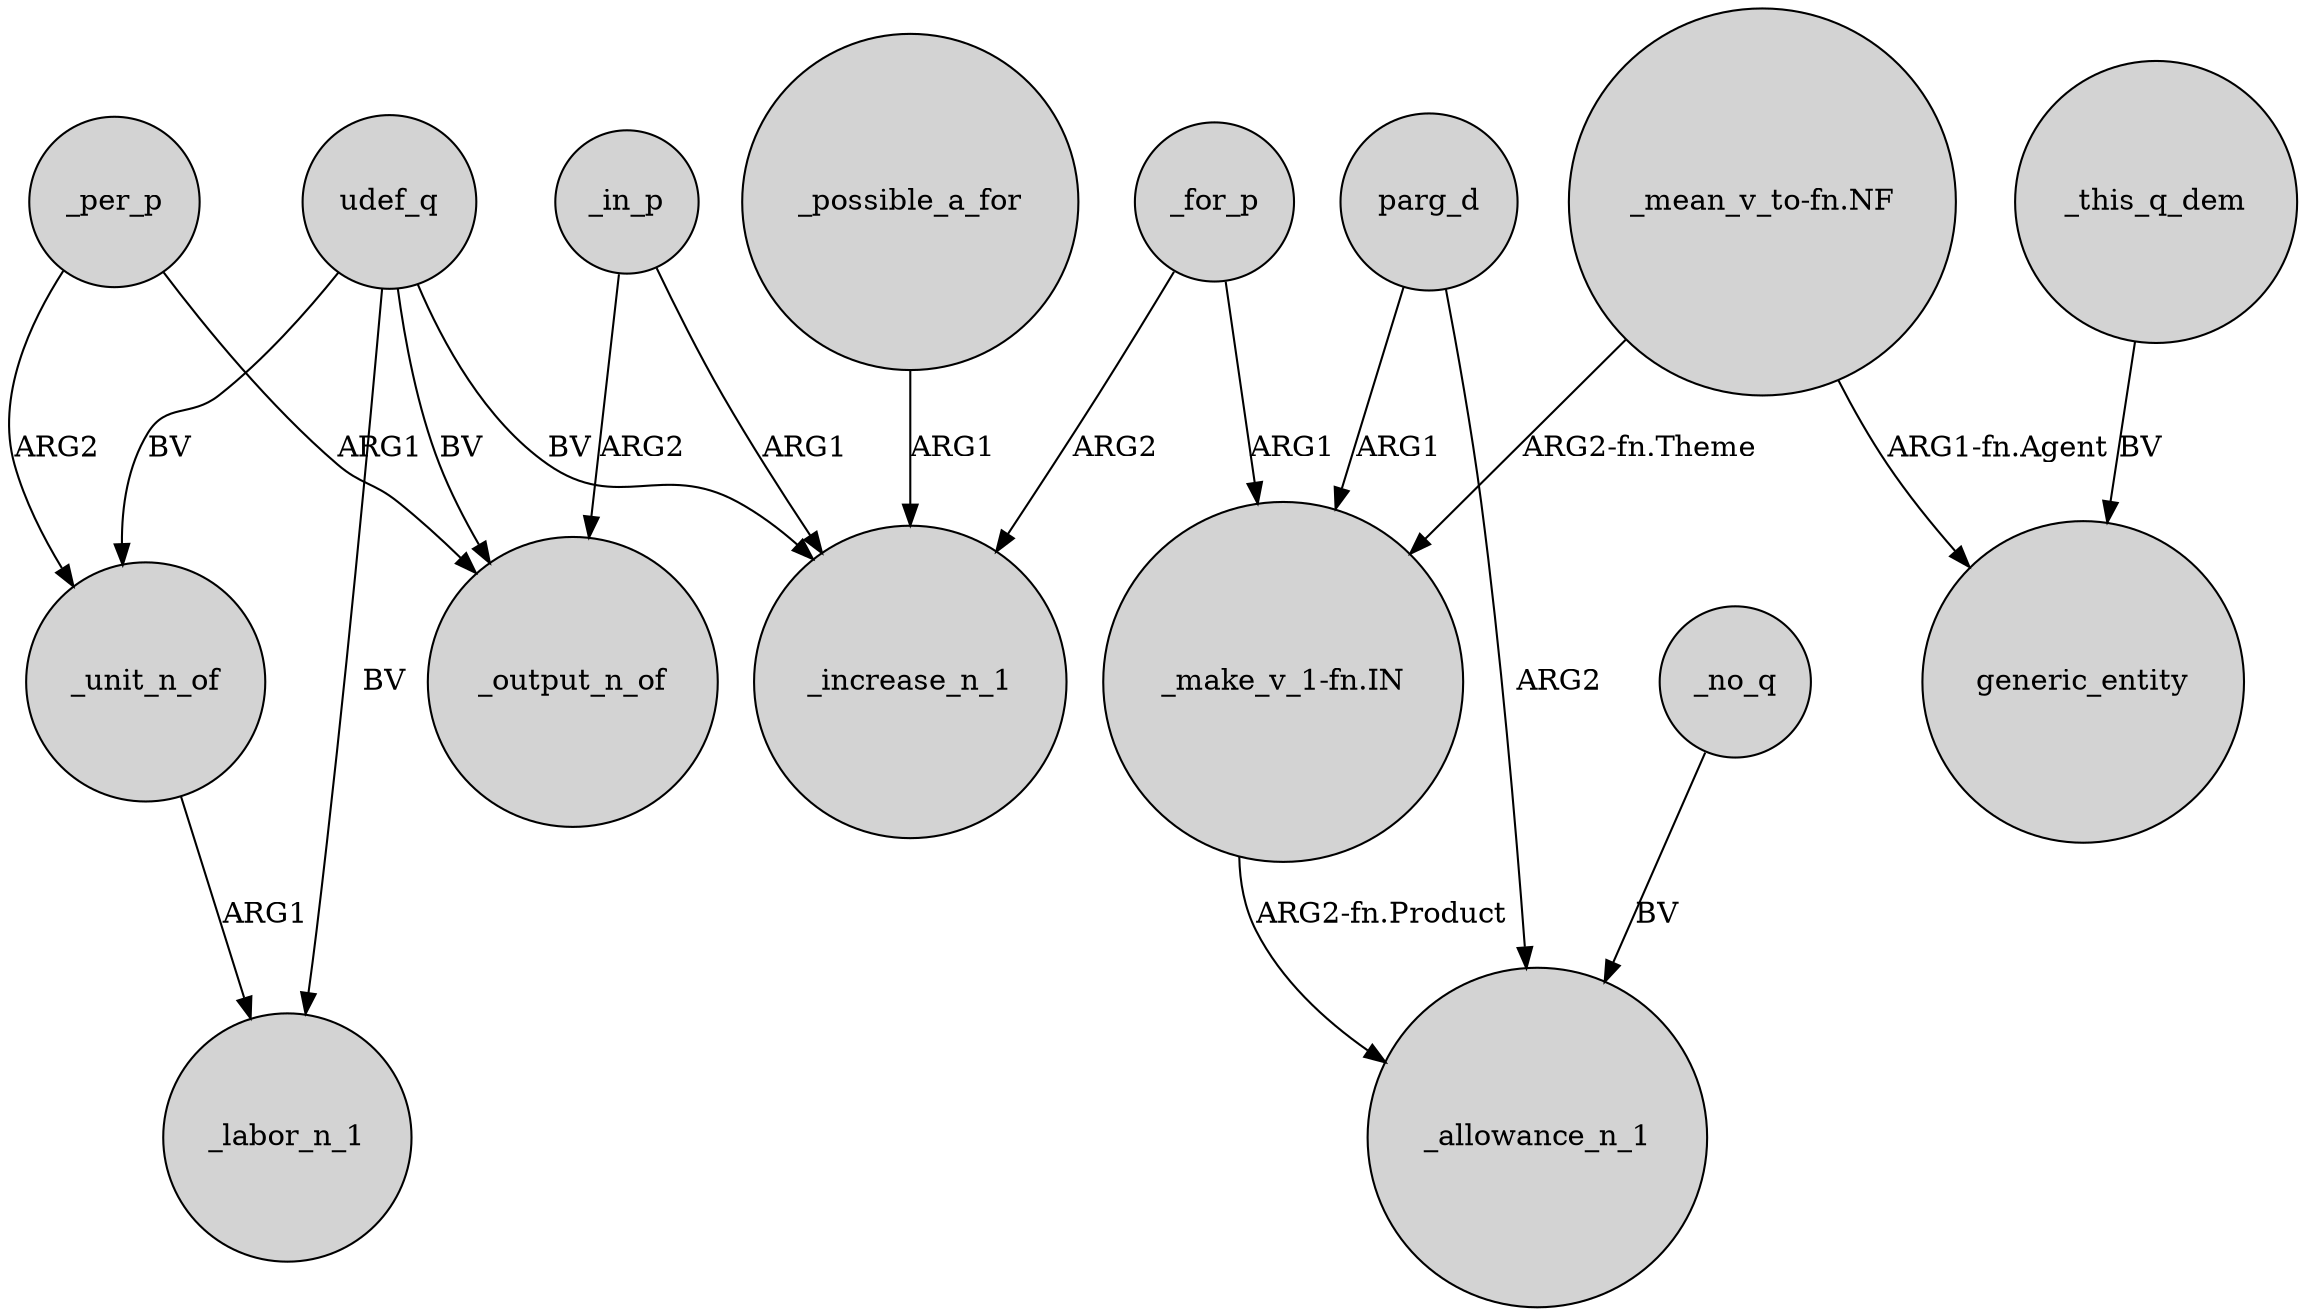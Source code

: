 digraph {
	node [shape=circle style=filled]
	_unit_n_of -> _labor_n_1 [label=ARG1]
	parg_d -> _allowance_n_1 [label=ARG2]
	"_mean_v_to-fn.NF" -> generic_entity [label="ARG1-fn.Agent"]
	"_mean_v_to-fn.NF" -> "_make_v_1-fn.IN" [label="ARG2-fn.Theme"]
	_for_p -> "_make_v_1-fn.IN" [label=ARG1]
	udef_q -> _unit_n_of [label=BV]
	_per_p -> _output_n_of [label=ARG1]
	udef_q -> _output_n_of [label=BV]
	udef_q -> _labor_n_1 [label=BV]
	_possible_a_for -> _increase_n_1 [label=ARG1]
	_this_q_dem -> generic_entity [label=BV]
	udef_q -> _increase_n_1 [label=BV]
	_for_p -> _increase_n_1 [label=ARG2]
	_no_q -> _allowance_n_1 [label=BV]
	parg_d -> "_make_v_1-fn.IN" [label=ARG1]
	_in_p -> _increase_n_1 [label=ARG1]
	"_make_v_1-fn.IN" -> _allowance_n_1 [label="ARG2-fn.Product"]
	_in_p -> _output_n_of [label=ARG2]
	_per_p -> _unit_n_of [label=ARG2]
}
